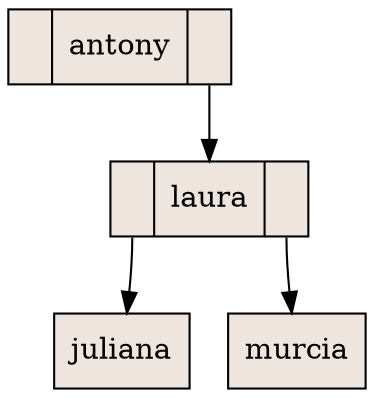 digraph grafica{
rankdir=TB;
node [shape = record, style=filled, fillcolor=seashell2];
nodo1 [ label ="<C0>|antony|<C1>"];
nodo4 [ label ="<C0>|laura|<C1>"];
nodo6 [ label ="juliana"];
nodo4:C0->nodo6
nodo5 [ label ="murcia"];
nodo4:C1->nodo5
nodo1:C1->nodo4
}
